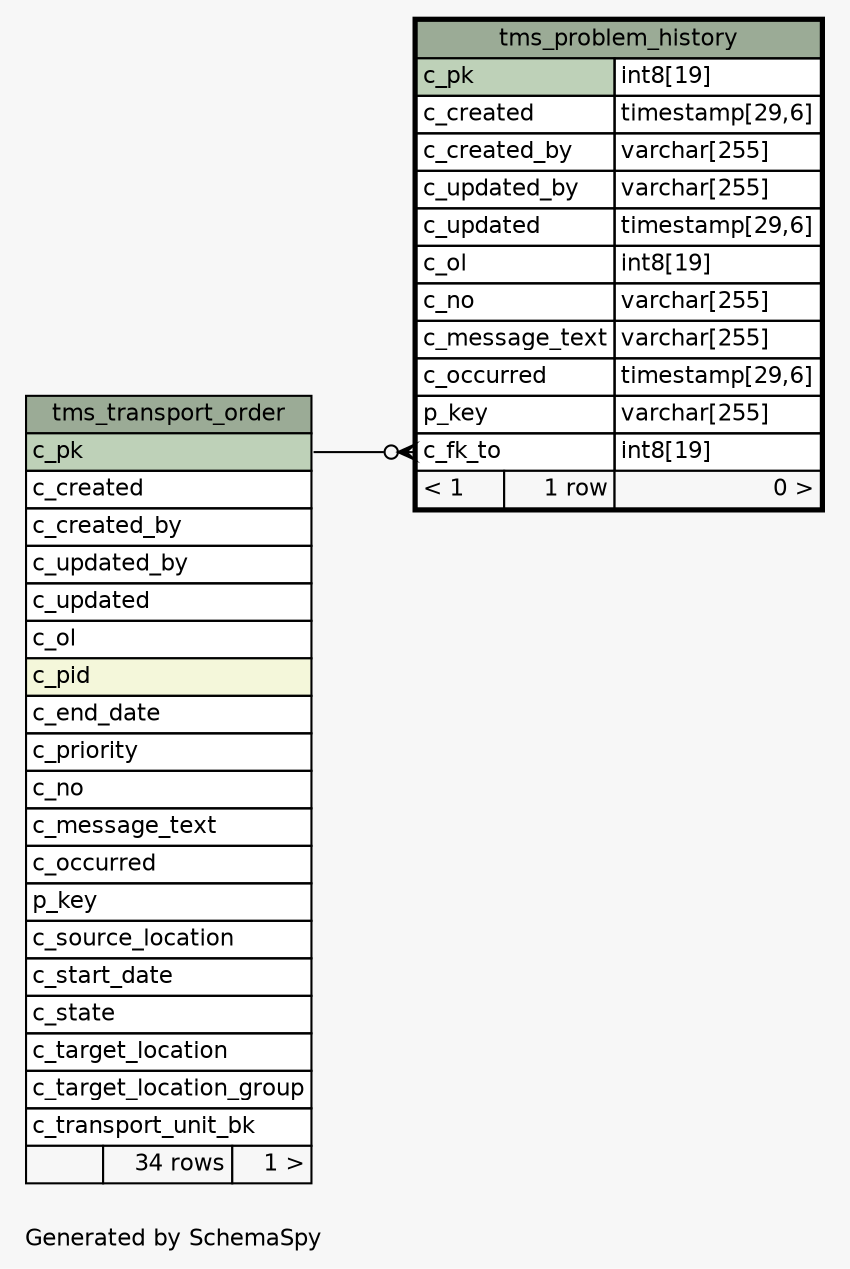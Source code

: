 // dot 2.43.0 on Linux 5.15.0-1017-azure
// SchemaSpy rev Unknown
digraph "oneDegreeRelationshipsDiagram" {
  graph [
    rankdir="RL"
    bgcolor="#f7f7f7"
    label="\nGenerated by SchemaSpy"
    labeljust="l"
    nodesep="0.18"
    ranksep="0.46"
    fontname="Helvetica"
    fontsize="11"
  ];
  node [
    fontname="Helvetica"
    fontsize="11"
    shape="plaintext"
  ];
  edge [
    arrowsize="0.8"
  ];
  "tms_problem_history":"c_fk_to":w -> "tms_transport_order":"c_pk":e [arrowhead=none dir=back arrowtail=crowodot];
  "tms_problem_history" [
    label=<
    <TABLE BORDER="2" CELLBORDER="1" CELLSPACING="0" BGCOLOR="#ffffff">
      <TR><TD COLSPAN="3" BGCOLOR="#9bab96" ALIGN="CENTER">tms_problem_history</TD></TR>
      <TR><TD PORT="c_pk" COLSPAN="2" BGCOLOR="#bed1b8" ALIGN="LEFT">c_pk</TD><TD PORT="c_pk.type" ALIGN="LEFT">int8[19]</TD></TR>
      <TR><TD PORT="c_created" COLSPAN="2" ALIGN="LEFT">c_created</TD><TD PORT="c_created.type" ALIGN="LEFT">timestamp[29,6]</TD></TR>
      <TR><TD PORT="c_created_by" COLSPAN="2" ALIGN="LEFT">c_created_by</TD><TD PORT="c_created_by.type" ALIGN="LEFT">varchar[255]</TD></TR>
      <TR><TD PORT="c_updated_by" COLSPAN="2" ALIGN="LEFT">c_updated_by</TD><TD PORT="c_updated_by.type" ALIGN="LEFT">varchar[255]</TD></TR>
      <TR><TD PORT="c_updated" COLSPAN="2" ALIGN="LEFT">c_updated</TD><TD PORT="c_updated.type" ALIGN="LEFT">timestamp[29,6]</TD></TR>
      <TR><TD PORT="c_ol" COLSPAN="2" ALIGN="LEFT">c_ol</TD><TD PORT="c_ol.type" ALIGN="LEFT">int8[19]</TD></TR>
      <TR><TD PORT="c_no" COLSPAN="2" ALIGN="LEFT">c_no</TD><TD PORT="c_no.type" ALIGN="LEFT">varchar[255]</TD></TR>
      <TR><TD PORT="c_message_text" COLSPAN="2" ALIGN="LEFT">c_message_text</TD><TD PORT="c_message_text.type" ALIGN="LEFT">varchar[255]</TD></TR>
      <TR><TD PORT="c_occurred" COLSPAN="2" ALIGN="LEFT">c_occurred</TD><TD PORT="c_occurred.type" ALIGN="LEFT">timestamp[29,6]</TD></TR>
      <TR><TD PORT="p_key" COLSPAN="2" ALIGN="LEFT">p_key</TD><TD PORT="p_key.type" ALIGN="LEFT">varchar[255]</TD></TR>
      <TR><TD PORT="c_fk_to" COLSPAN="2" ALIGN="LEFT">c_fk_to</TD><TD PORT="c_fk_to.type" ALIGN="LEFT">int8[19]</TD></TR>
      <TR><TD ALIGN="LEFT" BGCOLOR="#f7f7f7">&lt; 1</TD><TD ALIGN="RIGHT" BGCOLOR="#f7f7f7">1 row</TD><TD ALIGN="RIGHT" BGCOLOR="#f7f7f7">0 &gt;</TD></TR>
    </TABLE>>
    URL="tms_problem_history.html"
    tooltip="tms_problem_history"
  ];
  "tms_transport_order" [
    label=<
    <TABLE BORDER="0" CELLBORDER="1" CELLSPACING="0" BGCOLOR="#ffffff">
      <TR><TD COLSPAN="3" BGCOLOR="#9bab96" ALIGN="CENTER">tms_transport_order</TD></TR>
      <TR><TD PORT="c_pk" COLSPAN="3" BGCOLOR="#bed1b8" ALIGN="LEFT">c_pk</TD></TR>
      <TR><TD PORT="c_created" COLSPAN="3" ALIGN="LEFT">c_created</TD></TR>
      <TR><TD PORT="c_created_by" COLSPAN="3" ALIGN="LEFT">c_created_by</TD></TR>
      <TR><TD PORT="c_updated_by" COLSPAN="3" ALIGN="LEFT">c_updated_by</TD></TR>
      <TR><TD PORT="c_updated" COLSPAN="3" ALIGN="LEFT">c_updated</TD></TR>
      <TR><TD PORT="c_ol" COLSPAN="3" ALIGN="LEFT">c_ol</TD></TR>
      <TR><TD PORT="c_pid" COLSPAN="3" BGCOLOR="#f4f7da" ALIGN="LEFT">c_pid</TD></TR>
      <TR><TD PORT="c_end_date" COLSPAN="3" ALIGN="LEFT">c_end_date</TD></TR>
      <TR><TD PORT="c_priority" COLSPAN="3" ALIGN="LEFT">c_priority</TD></TR>
      <TR><TD PORT="c_no" COLSPAN="3" ALIGN="LEFT">c_no</TD></TR>
      <TR><TD PORT="c_message_text" COLSPAN="3" ALIGN="LEFT">c_message_text</TD></TR>
      <TR><TD PORT="c_occurred" COLSPAN="3" ALIGN="LEFT">c_occurred</TD></TR>
      <TR><TD PORT="p_key" COLSPAN="3" ALIGN="LEFT">p_key</TD></TR>
      <TR><TD PORT="c_source_location" COLSPAN="3" ALIGN="LEFT">c_source_location</TD></TR>
      <TR><TD PORT="c_start_date" COLSPAN="3" ALIGN="LEFT">c_start_date</TD></TR>
      <TR><TD PORT="c_state" COLSPAN="3" ALIGN="LEFT">c_state</TD></TR>
      <TR><TD PORT="c_target_location" COLSPAN="3" ALIGN="LEFT">c_target_location</TD></TR>
      <TR><TD PORT="c_target_location_group" COLSPAN="3" ALIGN="LEFT">c_target_location_group</TD></TR>
      <TR><TD PORT="c_transport_unit_bk" COLSPAN="3" ALIGN="LEFT">c_transport_unit_bk</TD></TR>
      <TR><TD ALIGN="LEFT" BGCOLOR="#f7f7f7">  </TD><TD ALIGN="RIGHT" BGCOLOR="#f7f7f7">34 rows</TD><TD ALIGN="RIGHT" BGCOLOR="#f7f7f7">1 &gt;</TD></TR>
    </TABLE>>
    URL="tms_transport_order.html"
    tooltip="tms_transport_order"
  ];
}
